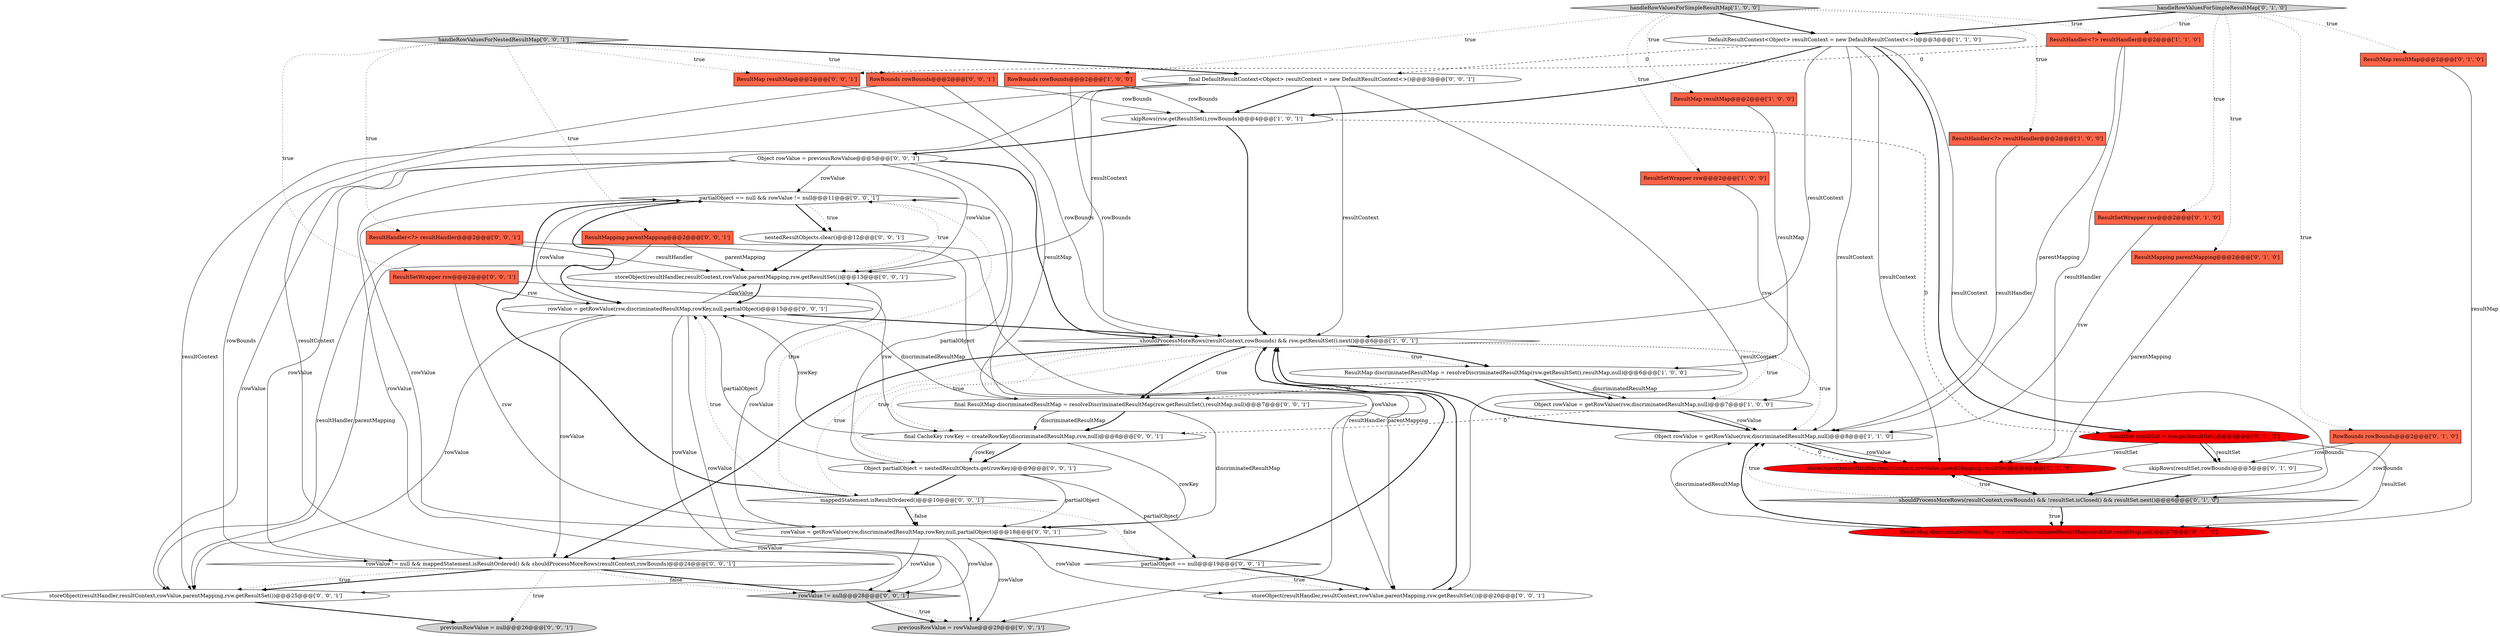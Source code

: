 digraph {
28 [style = filled, label = "partialObject == null && rowValue != null@@@11@@@['0', '0', '1']", fillcolor = white, shape = diamond image = "AAA0AAABBB3BBB"];
29 [style = filled, label = "RowBounds rowBounds@@@2@@@['0', '0', '1']", fillcolor = tomato, shape = box image = "AAA0AAABBB3BBB"];
33 [style = filled, label = "storeObject(resultHandler,resultContext,rowValue,parentMapping,rsw.getResultSet())@@@25@@@['0', '0', '1']", fillcolor = white, shape = ellipse image = "AAA0AAABBB3BBB"];
31 [style = filled, label = "partialObject == null@@@19@@@['0', '0', '1']", fillcolor = white, shape = diamond image = "AAA0AAABBB3BBB"];
2 [style = filled, label = "DefaultResultContext<Object> resultContext = new DefaultResultContext<>()@@@3@@@['1', '1', '0']", fillcolor = white, shape = ellipse image = "AAA0AAABBB1BBB"];
12 [style = filled, label = "RowBounds rowBounds@@@2@@@['0', '1', '0']", fillcolor = tomato, shape = box image = "AAA0AAABBB2BBB"];
17 [style = filled, label = "ResultMap resultMap@@@2@@@['0', '1', '0']", fillcolor = tomato, shape = box image = "AAA0AAABBB2BBB"];
20 [style = filled, label = "shouldProcessMoreRows(resultContext,rowBounds) && !resultSet.isClosed() && resultSet.next()@@@6@@@['0', '1', '0']", fillcolor = lightgray, shape = diamond image = "AAA0AAABBB2BBB"];
3 [style = filled, label = "handleRowValuesForSimpleResultMap['1', '0', '0']", fillcolor = lightgray, shape = diamond image = "AAA0AAABBB1BBB"];
43 [style = filled, label = "final CacheKey rowKey = createRowKey(discriminatedResultMap,rsw,null)@@@8@@@['0', '0', '1']", fillcolor = white, shape = ellipse image = "AAA0AAABBB3BBB"];
42 [style = filled, label = "storeObject(resultHandler,resultContext,rowValue,parentMapping,rsw.getResultSet())@@@20@@@['0', '0', '1']", fillcolor = white, shape = ellipse image = "AAA0AAABBB3BBB"];
6 [style = filled, label = "Object rowValue = getRowValue(rsw,discriminatedResultMap,null)@@@8@@@['1', '1', '0']", fillcolor = white, shape = ellipse image = "AAA0AAABBB1BBB"];
30 [style = filled, label = "previousRowValue = null@@@26@@@['0', '0', '1']", fillcolor = lightgray, shape = ellipse image = "AAA0AAABBB3BBB"];
8 [style = filled, label = "ResultMap resultMap@@@2@@@['1', '0', '0']", fillcolor = tomato, shape = box image = "AAA0AAABBB1BBB"];
39 [style = filled, label = "storeObject(resultHandler,resultContext,rowValue,parentMapping,rsw.getResultSet())@@@13@@@['0', '0', '1']", fillcolor = white, shape = ellipse image = "AAA0AAABBB3BBB"];
11 [style = filled, label = "shouldProcessMoreRows(resultContext,rowBounds) && rsw.getResultSet().next()@@@6@@@['1', '0', '1']", fillcolor = white, shape = diamond image = "AAA0AAABBB1BBB"];
4 [style = filled, label = "ResultHandler<?> resultHandler@@@2@@@['1', '0', '0']", fillcolor = tomato, shape = box image = "AAA0AAABBB1BBB"];
36 [style = filled, label = "rowValue = getRowValue(rsw,discriminatedResultMap,rowKey,null,partialObject)@@@15@@@['0', '0', '1']", fillcolor = white, shape = ellipse image = "AAA0AAABBB3BBB"];
40 [style = filled, label = "ResultHandler<?> resultHandler@@@2@@@['0', '0', '1']", fillcolor = tomato, shape = box image = "AAA0AAABBB3BBB"];
35 [style = filled, label = "rowValue = getRowValue(rsw,discriminatedResultMap,rowKey,null,partialObject)@@@18@@@['0', '0', '1']", fillcolor = white, shape = ellipse image = "AAA0AAABBB3BBB"];
32 [style = filled, label = "nestedResultObjects.clear()@@@12@@@['0', '0', '1']", fillcolor = white, shape = ellipse image = "AAA0AAABBB3BBB"];
34 [style = filled, label = "rowValue != null && mappedStatement.isResultOrdered() && shouldProcessMoreRows(resultContext,rowBounds)@@@24@@@['0', '0', '1']", fillcolor = white, shape = diamond image = "AAA0AAABBB3BBB"];
25 [style = filled, label = "mappedStatement.isResultOrdered()@@@10@@@['0', '0', '1']", fillcolor = white, shape = diamond image = "AAA0AAABBB3BBB"];
0 [style = filled, label = "ResultSetWrapper rsw@@@2@@@['1', '0', '0']", fillcolor = tomato, shape = box image = "AAA0AAABBB1BBB"];
15 [style = filled, label = "skipRows(resultSet,rowBounds)@@@5@@@['0', '1', '0']", fillcolor = white, shape = ellipse image = "AAA0AAABBB2BBB"];
41 [style = filled, label = "ResultMapping parentMapping@@@2@@@['0', '0', '1']", fillcolor = tomato, shape = box image = "AAA0AAABBB3BBB"];
9 [style = filled, label = "ResultHandler<?> resultHandler@@@2@@@['1', '1', '0']", fillcolor = tomato, shape = box image = "AAA0AAABBB1BBB"];
45 [style = filled, label = "final ResultMap discriminatedResultMap = resolveDiscriminatedResultMap(rsw.getResultSet(),resultMap,null)@@@7@@@['0', '0', '1']", fillcolor = white, shape = ellipse image = "AAA0AAABBB3BBB"];
38 [style = filled, label = "rowValue != null@@@28@@@['0', '0', '1']", fillcolor = lightgray, shape = diamond image = "AAA0AAABBB3BBB"];
26 [style = filled, label = "ResultSetWrapper rsw@@@2@@@['0', '0', '1']", fillcolor = tomato, shape = box image = "AAA0AAABBB3BBB"];
24 [style = filled, label = "previousRowValue = rowValue@@@29@@@['0', '0', '1']", fillcolor = lightgray, shape = ellipse image = "AAA0AAABBB3BBB"];
5 [style = filled, label = "RowBounds rowBounds@@@2@@@['1', '0', '0']", fillcolor = tomato, shape = box image = "AAA0AAABBB1BBB"];
23 [style = filled, label = "final DefaultResultContext<Object> resultContext = new DefaultResultContext<>()@@@3@@@['0', '0', '1']", fillcolor = white, shape = ellipse image = "AAA0AAABBB3BBB"];
16 [style = filled, label = "storeObject(resultHandler,resultContext,rowValue,parentMapping,resultSet)@@@9@@@['0', '1', '0']", fillcolor = red, shape = ellipse image = "AAA1AAABBB2BBB"];
14 [style = filled, label = "ResultSetWrapper rsw@@@2@@@['0', '1', '0']", fillcolor = tomato, shape = box image = "AAA0AAABBB2BBB"];
19 [style = filled, label = "ResultMap discriminatedResultMap = resolveDiscriminatedResultMap(resultSet,resultMap,null)@@@7@@@['0', '1', '0']", fillcolor = red, shape = ellipse image = "AAA1AAABBB2BBB"];
18 [style = filled, label = "ResultSet resultSet = rsw.getResultSet()@@@4@@@['0', '1', '0']", fillcolor = red, shape = ellipse image = "AAA1AAABBB2BBB"];
1 [style = filled, label = "ResultMap discriminatedResultMap = resolveDiscriminatedResultMap(rsw.getResultSet(),resultMap,null)@@@6@@@['1', '0', '0']", fillcolor = white, shape = ellipse image = "AAA0AAABBB1BBB"];
10 [style = filled, label = "skipRows(rsw.getResultSet(),rowBounds)@@@4@@@['1', '0', '1']", fillcolor = white, shape = ellipse image = "AAA0AAABBB1BBB"];
7 [style = filled, label = "Object rowValue = getRowValue(rsw,discriminatedResultMap,null)@@@7@@@['1', '0', '0']", fillcolor = white, shape = ellipse image = "AAA0AAABBB1BBB"];
13 [style = filled, label = "ResultMapping parentMapping@@@2@@@['0', '1', '0']", fillcolor = tomato, shape = box image = "AAA0AAABBB2BBB"];
27 [style = filled, label = "Object partialObject = nestedResultObjects.get(rowKey)@@@9@@@['0', '0', '1']", fillcolor = white, shape = ellipse image = "AAA0AAABBB3BBB"];
21 [style = filled, label = "handleRowValuesForSimpleResultMap['0', '1', '0']", fillcolor = lightgray, shape = diamond image = "AAA0AAABBB2BBB"];
37 [style = filled, label = "Object rowValue = previousRowValue@@@5@@@['0', '0', '1']", fillcolor = white, shape = ellipse image = "AAA0AAABBB3BBB"];
22 [style = filled, label = "handleRowValuesForNestedResultMap['0', '0', '1']", fillcolor = lightgray, shape = diamond image = "AAA0AAABBB3BBB"];
44 [style = filled, label = "ResultMap resultMap@@@2@@@['0', '0', '1']", fillcolor = tomato, shape = box image = "AAA0AAABBB3BBB"];
21->12 [style = dotted, label="true"];
37->11 [style = bold, label=""];
36->38 [style = solid, label="rowValue"];
44->45 [style = solid, label="resultMap"];
35->24 [style = solid, label="rowValue"];
11->1 [style = dotted, label="true"];
45->36 [style = solid, label="discriminatedResultMap"];
6->16 [style = solid, label="rowValue"];
35->42 [style = solid, label="rowValue"];
40->42 [style = solid, label="resultHandler"];
25->28 [style = dotted, label="true"];
25->35 [style = bold, label=""];
5->10 [style = solid, label="rowBounds"];
27->35 [style = solid, label="partialObject"];
1->45 [style = dashed, label="0"];
36->11 [style = bold, label=""];
21->2 [style = bold, label=""];
31->42 [style = dotted, label="true"];
45->43 [style = bold, label=""];
43->35 [style = solid, label="rowKey"];
41->42 [style = solid, label="parentMapping"];
15->20 [style = bold, label=""];
11->43 [style = dotted, label="true"];
6->11 [style = bold, label=""];
17->19 [style = solid, label="resultMap"];
3->0 [style = dotted, label="true"];
36->39 [style = solid, label="rowValue"];
22->44 [style = dotted, label="true"];
18->16 [style = solid, label="resultSet"];
27->25 [style = bold, label=""];
2->20 [style = solid, label="resultContext"];
10->18 [style = dashed, label="0"];
10->11 [style = bold, label=""];
8->1 [style = solid, label="resultMap"];
11->7 [style = dotted, label="true"];
35->31 [style = bold, label=""];
37->34 [style = solid, label="rowValue"];
22->29 [style = dotted, label="true"];
25->28 [style = bold, label=""];
28->36 [style = bold, label=""];
0->7 [style = solid, label="rsw"];
34->33 [style = bold, label=""];
18->15 [style = bold, label=""];
27->36 [style = solid, label="partialObject"];
26->35 [style = solid, label="rsw"];
7->43 [style = dashed, label="0"];
2->18 [style = bold, label=""];
21->17 [style = dotted, label="true"];
9->16 [style = solid, label="resultHandler"];
19->6 [style = bold, label=""];
13->16 [style = solid, label="parentMapping"];
22->23 [style = bold, label=""];
31->11 [style = bold, label=""];
29->34 [style = solid, label="rowBounds"];
38->24 [style = dotted, label="true"];
37->33 [style = solid, label="rowValue"];
6->16 [style = dashed, label="0"];
3->5 [style = dotted, label="true"];
43->36 [style = solid, label="rowKey"];
21->9 [style = dotted, label="true"];
3->2 [style = bold, label=""];
35->33 [style = solid, label="rowValue"];
36->34 [style = solid, label="rowValue"];
37->24 [style = solid, label="rowValue"];
43->27 [style = bold, label=""];
7->6 [style = bold, label=""];
27->28 [style = solid, label="partialObject"];
9->6 [style = solid, label="parentMapping"];
23->11 [style = solid, label="resultContext"];
23->10 [style = bold, label=""];
12->15 [style = solid, label="rowBounds"];
37->38 [style = solid, label="rowValue"];
33->30 [style = bold, label=""];
41->39 [style = solid, label="parentMapping"];
21->13 [style = dotted, label="true"];
43->27 [style = solid, label="rowKey"];
34->38 [style = bold, label=""];
20->19 [style = bold, label=""];
16->20 [style = bold, label=""];
40->33 [style = solid, label="resultHandler"];
20->6 [style = dotted, label="true"];
2->23 [style = dashed, label="0"];
38->24 [style = bold, label=""];
35->34 [style = solid, label="rowValue"];
23->39 [style = solid, label="resultContext"];
27->31 [style = solid, label="partialObject"];
12->20 [style = solid, label="rowBounds"];
3->9 [style = dotted, label="true"];
2->10 [style = bold, label=""];
1->7 [style = bold, label=""];
40->39 [style = solid, label="resultHandler"];
28->32 [style = bold, label=""];
2->6 [style = solid, label="resultContext"];
18->19 [style = solid, label="resultSet"];
31->42 [style = bold, label=""];
5->11 [style = solid, label="rowBounds"];
11->27 [style = dotted, label="true"];
28->32 [style = dotted, label="true"];
22->26 [style = dotted, label="true"];
45->43 [style = solid, label="discriminatedResultMap"];
42->11 [style = bold, label=""];
11->6 [style = dotted, label="true"];
22->41 [style = dotted, label="true"];
9->44 [style = dashed, label="0"];
25->36 [style = dotted, label="true"];
34->33 [style = dotted, label="true"];
2->16 [style = solid, label="resultContext"];
2->11 [style = solid, label="resultContext"];
4->6 [style = solid, label="resultHandler"];
35->39 [style = solid, label="rowValue"];
32->39 [style = bold, label=""];
20->19 [style = dotted, label="true"];
34->30 [style = dotted, label="true"];
36->24 [style = solid, label="rowValue"];
37->39 [style = solid, label="rowValue"];
45->35 [style = solid, label="discriminatedResultMap"];
10->37 [style = bold, label=""];
35->38 [style = solid, label="rowValue"];
29->11 [style = solid, label="rowBounds"];
11->1 [style = bold, label=""];
25->35 [style = dotted, label="false"];
19->6 [style = solid, label="discriminatedResultMap"];
11->45 [style = bold, label=""];
3->4 [style = dotted, label="true"];
23->33 [style = solid, label="resultContext"];
11->45 [style = dotted, label="true"];
22->40 [style = dotted, label="true"];
37->28 [style = solid, label="rowValue"];
36->33 [style = solid, label="rowValue"];
25->31 [style = dotted, label="false"];
26->36 [style = solid, label="rsw"];
11->34 [style = bold, label=""];
11->25 [style = dotted, label="true"];
14->6 [style = solid, label="rsw"];
26->43 [style = solid, label="rsw"];
41->33 [style = solid, label="parentMapping"];
6->16 [style = bold, label=""];
34->38 [style = dotted, label="false"];
1->7 [style = solid, label="discriminatedResultMap"];
7->6 [style = solid, label="rowValue"];
23->42 [style = solid, label="resultContext"];
21->14 [style = dotted, label="true"];
18->15 [style = solid, label="resultSet"];
23->34 [style = solid, label="resultContext"];
36->28 [style = solid, label="rowValue"];
28->39 [style = dotted, label="true"];
3->8 [style = dotted, label="true"];
39->36 [style = bold, label=""];
35->28 [style = solid, label="rowValue"];
29->10 [style = solid, label="rowBounds"];
20->16 [style = dotted, label="true"];
}
